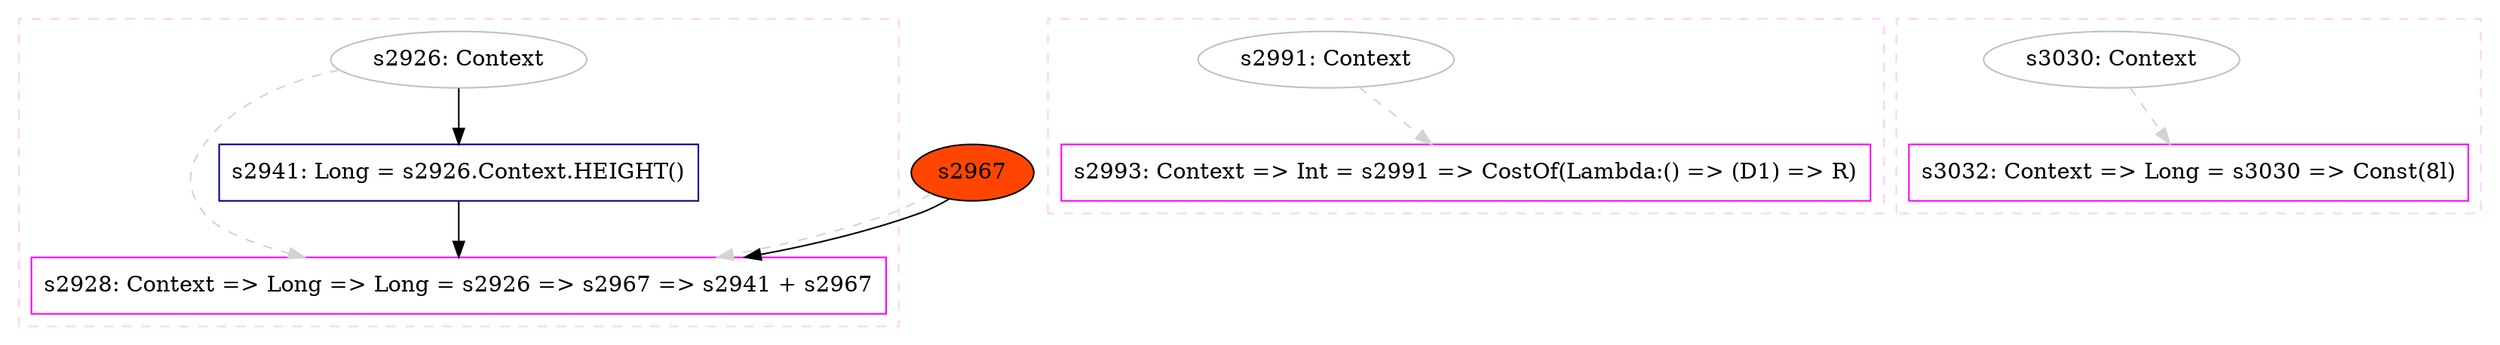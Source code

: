 digraph "lam2" {
concentrate=true
node [style=filled, fillcolor=orangered]

subgraph cluster_s2928 {
style=dashed; color="#FFCCFF"
"s2926" [
label="s2926: Context"
shape=oval, color=gray, tooltip="s2926:Context", style=filled, fillcolor=white
]
"s2928" [
label="s2928: Context => Long => Long = s2926 => s2967 => s2941 + s2967"
shape=box, color=magenta, tooltip="s2928:Context => Long => Long", style=filled, fillcolor=white
]
{rank=source; s2926}
"s2941" [
label="s2941: Long = s2926.Context.HEIGHT()"
shape=box, color=darkblue, tooltip="s2941:Long", style=filled, fillcolor=white
]
{rank=sink; s2928}
}
subgraph cluster_s2993 {
style=dashed; color="#FFCCFF"
"s2991" [
label="s2991: Context"
shape=oval, color=gray, tooltip="s2991:Context", style=filled, fillcolor=white
]
"s2993" [
label="s2993: Context => Int = s2991 => CostOf(Lambda:() => (D1) => R)"
shape=box, color=magenta, tooltip="s2993:Context => Int", style=filled, fillcolor=white
]
{rank=source; s2991}
{rank=sink; s2993}
}
subgraph cluster_s3032 {
style=dashed; color="#FFCCFF"
"s3030" [
label="s3030: Context"
shape=oval, color=gray, tooltip="s3030:Context", style=filled, fillcolor=white
]
"s3032" [
label="s3032: Context => Long = s3030 => Const(8l)"
shape=box, color=magenta, tooltip="s3032:Context => Long", style=filled, fillcolor=white
]
{rank=source; s3030}
{rank=sink; s3032}
}
"s3030" -> "s3032" [style=dashed, color=lightgray, weight=0]
"s2926" -> "s2941" [style=solid]
"s2926" -> "s2928" [style=dashed, color=lightgray, weight=0]
"s2967" -> "s2928" [style=dashed, color=lightgray, weight=0]
"s2941" -> "s2928" [style=solid]
"s2967" -> "s2928" [style=solid]
"s2991" -> "s2993" [style=dashed, color=lightgray, weight=0]
}
